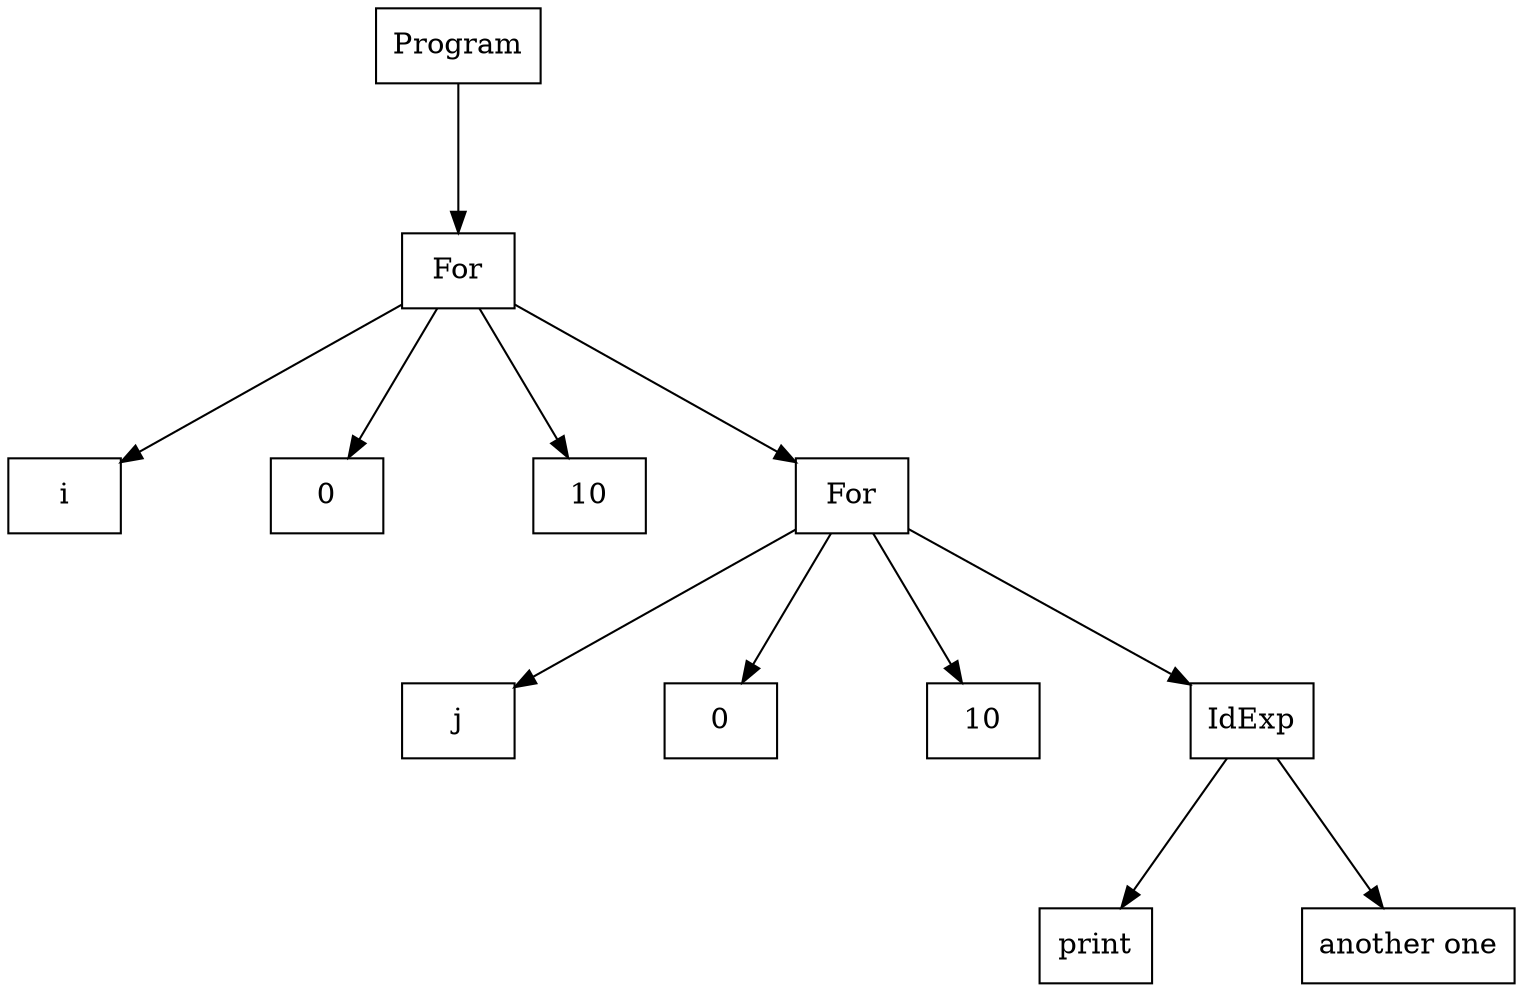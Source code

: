 digraph "ast"{

	nodesep=1;
	ranksep=1;

	N1 [label="For", shape="box"];
	N2 [label="i", shape="box"];
	N3 [label="0", shape="box"];
	N4 [label="10", shape="box"];
	N5 [label="For", shape="box"];
	N6 [label="j", shape="box"];
	N7 [label="0", shape="box"];
	N8 [label="10", shape="box"];
	N9 [label="IdExp", shape="box"];
	N10 [label="print", shape="box"];
	N11 [label="another one", shape="box"];
	N0 [label="Program", shape="box"];

	N9 -> N10; 
	N9 -> N11; 
	N5 -> N6; 
	N5 -> N7; 
	N5 -> N8; 
	N5 -> N9; 
	N1 -> N2; 
	N1 -> N3; 
	N1 -> N4; 
	N1 -> N5; 
	N0 -> N1; 
}